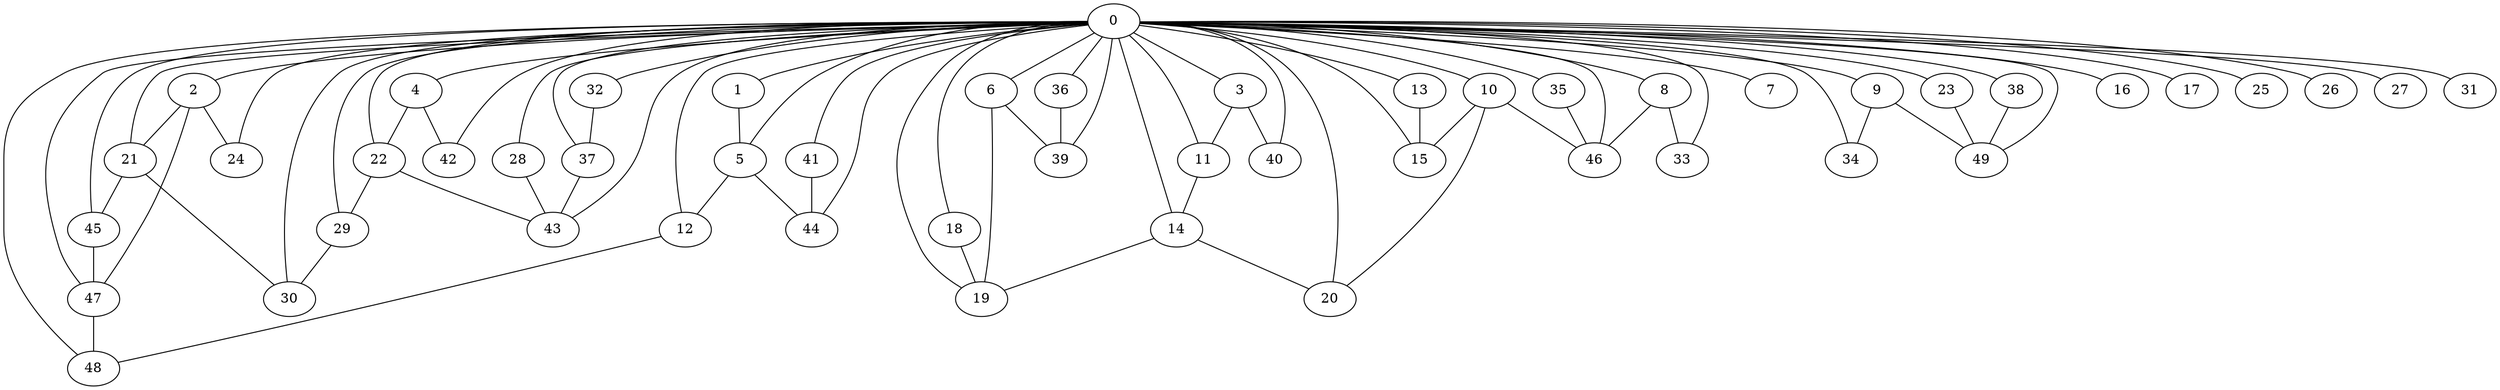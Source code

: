 
graph graphname {
    0 -- 1
0 -- 2
0 -- 3
0 -- 4
0 -- 5
0 -- 6
0 -- 7
0 -- 8
0 -- 9
0 -- 10
0 -- 11
0 -- 12
0 -- 13
0 -- 14
0 -- 15
0 -- 16
0 -- 17
0 -- 18
0 -- 19
0 -- 20
0 -- 21
0 -- 22
0 -- 23
0 -- 24
0 -- 25
0 -- 26
0 -- 27
0 -- 28
0 -- 29
0 -- 30
0 -- 31
0 -- 32
0 -- 33
0 -- 34
0 -- 35
0 -- 36
0 -- 37
0 -- 38
0 -- 39
0 -- 40
0 -- 41
0 -- 42
0 -- 43
0 -- 44
0 -- 45
0 -- 46
0 -- 47
0 -- 48
0 -- 49
1 -- 5
2 -- 47
2 -- 24
2 -- 21
3 -- 11
3 -- 40
4 -- 22
4 -- 42
5 -- 44
5 -- 12
6 -- 39
6 -- 19
8 -- 46
8 -- 33
9 -- 34
9 -- 49
10 -- 15
10 -- 46
10 -- 20
11 -- 14
12 -- 48
13 -- 15
14 -- 20
14 -- 19
18 -- 19
21 -- 45
21 -- 30
22 -- 29
22 -- 43
23 -- 49
28 -- 43
29 -- 30
32 -- 37
35 -- 46
36 -- 39
37 -- 43
38 -- 49
41 -- 44
45 -- 47
47 -- 48

}
